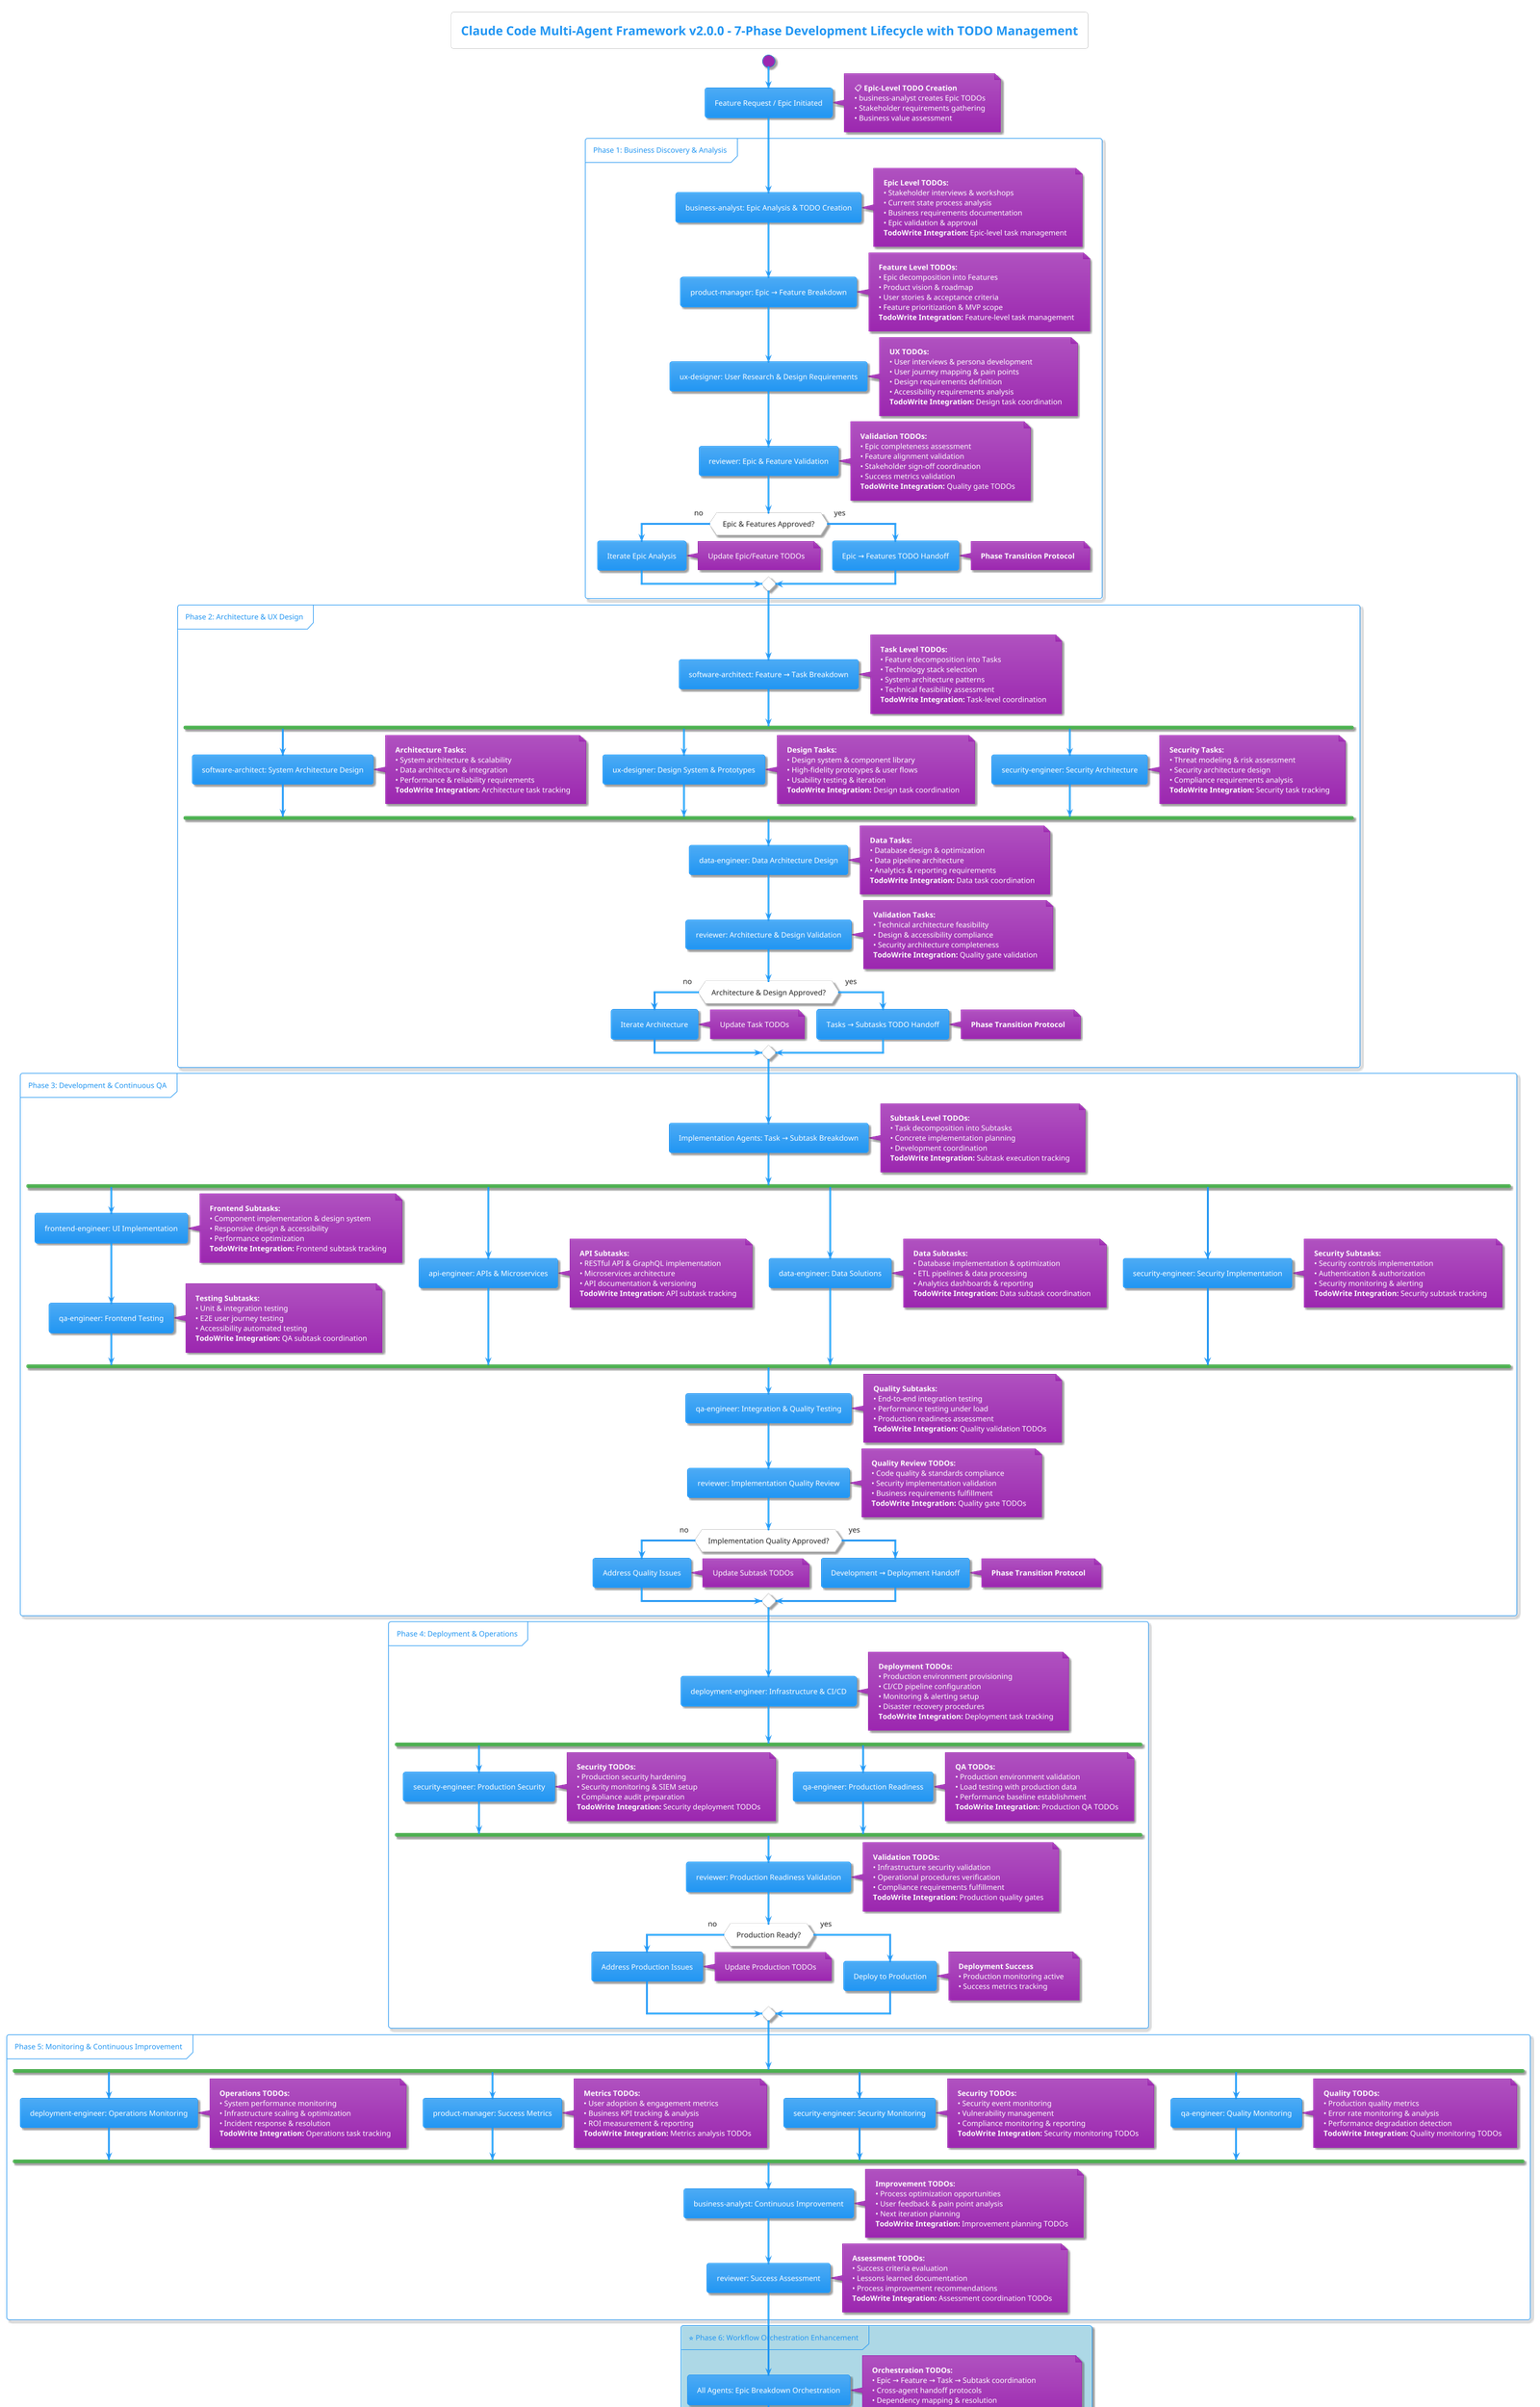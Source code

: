 @startuml
!theme materia
title Claude Code Multi-Agent Framework v2.0.0 - 7-Phase Development Lifecycle with TODO Management

start

:Feature Request / Epic Initiated;
note right
    📋 **Epic-Level TODO Creation**
    • business-analyst creates Epic TODOs
    • Stakeholder requirements gathering
    • Business value assessment
end note

partition "Phase 1: Business Discovery & Analysis" {
    :business-analyst: Epic Analysis & TODO Creation;
    note right
        **Epic Level TODOs:**
        • Stakeholder interviews & workshops
        • Current state process analysis
        • Business requirements documentation
        • Epic validation & approval
        **TodoWrite Integration:** Epic-level task management
    end note

    :product-manager: Epic → Feature Breakdown;
    note right
        **Feature Level TODOs:**
        • Epic decomposition into Features
        • Product vision & roadmap
        • User stories & acceptance criteria
        • Feature prioritization & MVP scope
        **TodoWrite Integration:** Feature-level task management
    end note

    :ux-designer: User Research & Design Requirements;
    note right
        **UX TODOs:**
        • User interviews & persona development
        • User journey mapping & pain points
        • Design requirements definition
        • Accessibility requirements analysis
        **TodoWrite Integration:** Design task coordination
    end note

    :reviewer: Epic & Feature Validation;
    note right
        **Validation TODOs:**
        • Epic completeness assessment
        • Feature alignment validation
        • Stakeholder sign-off coordination
        • Success metrics validation
        **TodoWrite Integration:** Quality gate TODOs
    end note

    if (Epic & Features Approved?) then (no)
        :Iterate Epic Analysis;
        note right: Update Epic/Feature TODOs
    else (yes)
        :Epic → Features TODO Handoff;
        note right: **Phase Transition Protocol**
    endif
}

partition "Phase 2: Architecture & UX Design" {
    :software-architect: Feature → Task Breakdown;
    note right
        **Task Level TODOs:**
        • Feature decomposition into Tasks
        • Technology stack selection
        • System architecture patterns
        • Technical feasibility assessment
        **TodoWrite Integration:** Task-level coordination
    end note

    fork
        :software-architect: System Architecture Design;
        note right
            **Architecture Tasks:**
            • System architecture & scalability
            • Data architecture & integration
            • Performance & reliability requirements
            **TodoWrite Integration:** Architecture task tracking
        end note
    fork again
        :ux-designer: Design System & Prototypes;
        note right
            **Design Tasks:**
            • Design system & component library
            • High-fidelity prototypes & user flows
            • Usability testing & iteration
            **TodoWrite Integration:** Design task coordination
        end note
    fork again
        :security-engineer: Security Architecture;
        note right
            **Security Tasks:**
            • Threat modeling & risk assessment
            • Security architecture design
            • Compliance requirements analysis
            **TodoWrite Integration:** Security task tracking
        end note
    end fork

    :data-engineer: Data Architecture Design;
    note right
        **Data Tasks:**
        • Database design & optimization
        • Data pipeline architecture
        • Analytics & reporting requirements
        **TodoWrite Integration:** Data task coordination
    end note

    :reviewer: Architecture & Design Validation;
    note right
        **Validation Tasks:**
        • Technical architecture feasibility
        • Design & accessibility compliance
        • Security architecture completeness
        **TodoWrite Integration:** Quality gate validation
    end note

    if (Architecture & Design Approved?) then (no)
        :Iterate Architecture;
        note right: Update Task TODOs
    else (yes)
        :Tasks → Subtasks TODO Handoff;
        note right: **Phase Transition Protocol**
    endif
}

partition "Phase 3: Development & Continuous QA" {
    :Implementation Agents: Task → Subtask Breakdown;
    note right
        **Subtask Level TODOs:**
        • Task decomposition into Subtasks
        • Concrete implementation planning
        • Development coordination
        **TodoWrite Integration:** Subtask execution tracking
    end note

    fork
        :frontend-engineer: UI Implementation;
        note right
            **Frontend Subtasks:**
            • Component implementation & design system
            • Responsive design & accessibility
            • Performance optimization
            **TodoWrite Integration:** Frontend subtask tracking
        end note

        :qa-engineer: Frontend Testing;
        note right
            **Testing Subtasks:**
            • Unit & integration testing
            • E2E user journey testing
            • Accessibility automated testing
            **TodoWrite Integration:** QA subtask coordination
        end note

    fork again
        :api-engineer: APIs & Microservices;
        note right
            **API Subtasks:**
            • RESTful API & GraphQL implementation
            • Microservices architecture
            • API documentation & versioning
            **TodoWrite Integration:** API subtask tracking
        end note

    fork again
        :data-engineer: Data Solutions;
        note right
            **Data Subtasks:**
            • Database implementation & optimization
            • ETL pipelines & data processing
            • Analytics dashboards & reporting
            **TodoWrite Integration:** Data subtask coordination
        end note

    fork again
        :security-engineer: Security Implementation;
        note right
            **Security Subtasks:**
            • Security controls implementation
            • Authentication & authorization
            • Security monitoring & alerting
            **TodoWrite Integration:** Security subtask tracking
        end note
    end fork

    :qa-engineer: Integration & Quality Testing;
    note right
        **Quality Subtasks:**
        • End-to-end integration testing
        • Performance testing under load
        • Production readiness assessment
        **TodoWrite Integration:** Quality validation TODOs
    end note

    :reviewer: Implementation Quality Review;
    note right
        **Quality Review TODOs:**
        • Code quality & standards compliance
        • Security implementation validation
        • Business requirements fulfillment
        **TodoWrite Integration:** Quality gate TODOs
    end note

    if (Implementation Quality Approved?) then (no)
        :Address Quality Issues;
        note right: Update Subtask TODOs
    else (yes)
        :Development → Deployment Handoff;
        note right: **Phase Transition Protocol**
    endif
}

partition "Phase 4: Deployment & Operations" {
    :deployment-engineer: Infrastructure & CI/CD;
    note right
        **Deployment TODOs:**
        • Production environment provisioning
        • CI/CD pipeline configuration
        • Monitoring & alerting setup
        • Disaster recovery procedures
        **TodoWrite Integration:** Deployment task tracking
    end note

    fork
        :security-engineer: Production Security;
        note right
            **Security TODOs:**
            • Production security hardening
            • Security monitoring & SIEM setup
            • Compliance audit preparation
            **TodoWrite Integration:** Security deployment TODOs
        end note
    fork again
        :qa-engineer: Production Readiness;
        note right
            **QA TODOs:**
            • Production environment validation
            • Load testing with production data
            • Performance baseline establishment
            **TodoWrite Integration:** Production QA TODOs
        end note
    end fork

    :reviewer: Production Readiness Validation;
    note right
        **Validation TODOs:**
        • Infrastructure security validation
        • Operational procedures verification
        • Compliance requirements fulfillment
        **TodoWrite Integration:** Production quality gates
    end note

    if (Production Ready?) then (no)
        :Address Production Issues;
        note right: Update Production TODOs
    else (yes)
        :Deploy to Production;
        note right
            **Deployment Success**
            • Production monitoring active
            • Success metrics tracking
        end note
    endif
}

partition "Phase 5: Monitoring & Continuous Improvement" {
    fork
        :deployment-engineer: Operations Monitoring;
        note right
            **Operations TODOs:**
            • System performance monitoring
            • Infrastructure scaling & optimization
            • Incident response & resolution
            **TodoWrite Integration:** Operations task tracking
        end note
    fork again
        :product-manager: Success Metrics;
        note right
            **Metrics TODOs:**
            • User adoption & engagement metrics
            • Business KPI tracking & analysis
            • ROI measurement & reporting
            **TodoWrite Integration:** Metrics analysis TODOs
        end note
    fork again
        :security-engineer: Security Monitoring;
        note right
            **Security TODOs:**
            • Security event monitoring
            • Vulnerability management
            • Compliance monitoring & reporting
            **TodoWrite Integration:** Security monitoring TODOs
        end note
    fork again
        :qa-engineer: Quality Monitoring;
        note right
            **Quality TODOs:**
            • Production quality metrics
            • Error rate monitoring & analysis
            • Performance degradation detection
            **TodoWrite Integration:** Quality monitoring TODOs
        end note
    end fork

    :business-analyst: Continuous Improvement;
    note right
        **Improvement TODOs:**
        • Process optimization opportunities
        • User feedback & pain point analysis
        • Next iteration planning
        **TodoWrite Integration:** Improvement planning TODOs
    end note

    :reviewer: Success Assessment;
    note right
        **Assessment TODOs:**
        • Success criteria evaluation
        • Lessons learned documentation
        • Process improvement recommendations
        **TodoWrite Integration:** Assessment coordination TODOs
    end note
}

partition "⭐ Phase 6: Workflow Orchestration Enhancement" #LightBlue {
    :All Agents: Epic Breakdown Orchestration;
    note right
        **Orchestration TODOs:**
        • Epic → Feature → Task → Subtask coordination
        • Cross-agent handoff protocols
        • Dependency mapping & resolution
        **TodoWrite Integration:** Orchestration workflow TODOs
    end note

    :All Agents: Phase Transition Management;
    note right
        **Transition TODOs:**
        • Seamless agent handoffs
        • Phase validation checkpoints
        • Progress synchronization
        **TodoWrite Integration:** Transition coordination TODOs
    end note

    :All Agents: Cross-Agent Coordination;
    note right
        **Coordination TODOs:**
        • Multi-agent synchronization
        • Conflict resolution protocols
        • Real-time collaboration
        **TodoWrite Integration:** Coordination management TODOs
    end note
}

partition "✅ Phase 7: Quality Gates & Validation" #LightGreen {
    :qa-engineer + security-engineer + reviewer: TODO-Integrated Quality Gates;
    note right
        **Quality Gate TODOs:**
        • Phase completion validation
        • Quality metrics verification
        • Compliance checkpoint validation
        **TodoWrite Integration:** Quality gate enforcement TODOs
    end note

    :All Agents: Cross-Agent TODO Validation;
    note right
        **Validation TODOs:**
        • Multi-agent quality coordination
        • Cross-phase dependency validation
        • Process compliance verification
        **TodoWrite Integration:** Cross-agent validation TODOs
    end note

    :qa-engineer: Quality Metrics & Monitoring;
    note right
        **Monitoring TODOs:**
        • Real-time quality tracking
        • Continuous improvement metrics
        • Process optimization analysis
        **TodoWrite Integration:** Quality monitoring TODOs
    end note
}

if (Continuous Improvement Needed?) then (yes)
    :Plan Next Iteration;
    note right
        **Next Iteration TODOs:**
        • Improvement planning
        • Epic refinement
        • Process optimization
        **TodoWrite Integration:** Next iteration coordination
    end note
else (no)
    :Project Success with Complete TODO Tracking;
    note right
        ✅ **Version 2.0.0 Success:**
        • Complete 7-phase lifecycle
        • Full TODO integration
        • Workflow orchestration
        • Quality gates validation
    end note
endif

stop
@enduml